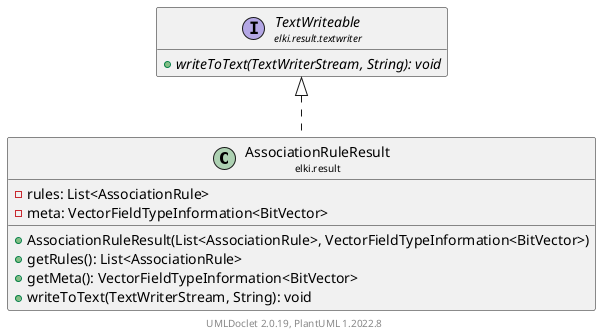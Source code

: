 @startuml
    remove .*\.(Instance|Par|Parameterizer|Factory)$
    set namespaceSeparator none
    hide empty fields
    hide empty methods

    class "<size:14>AssociationRuleResult\n<size:10>elki.result" as elki.result.AssociationRuleResult [[AssociationRuleResult.html]] {
        -rules: List<AssociationRule>
        -meta: VectorFieldTypeInformation<BitVector>
        +AssociationRuleResult(List<AssociationRule>, VectorFieldTypeInformation<BitVector>)
        +getRules(): List<AssociationRule>
        +getMeta(): VectorFieldTypeInformation<BitVector>
        +writeToText(TextWriterStream, String): void
    }

    interface "<size:14>TextWriteable\n<size:10>elki.result.textwriter" as elki.result.textwriter.TextWriteable [[textwriter/TextWriteable.html]] {
        {abstract} +writeToText(TextWriterStream, String): void
    }

    elki.result.textwriter.TextWriteable <|.. elki.result.AssociationRuleResult

    center footer UMLDoclet 2.0.19, PlantUML 1.2022.8
@enduml

